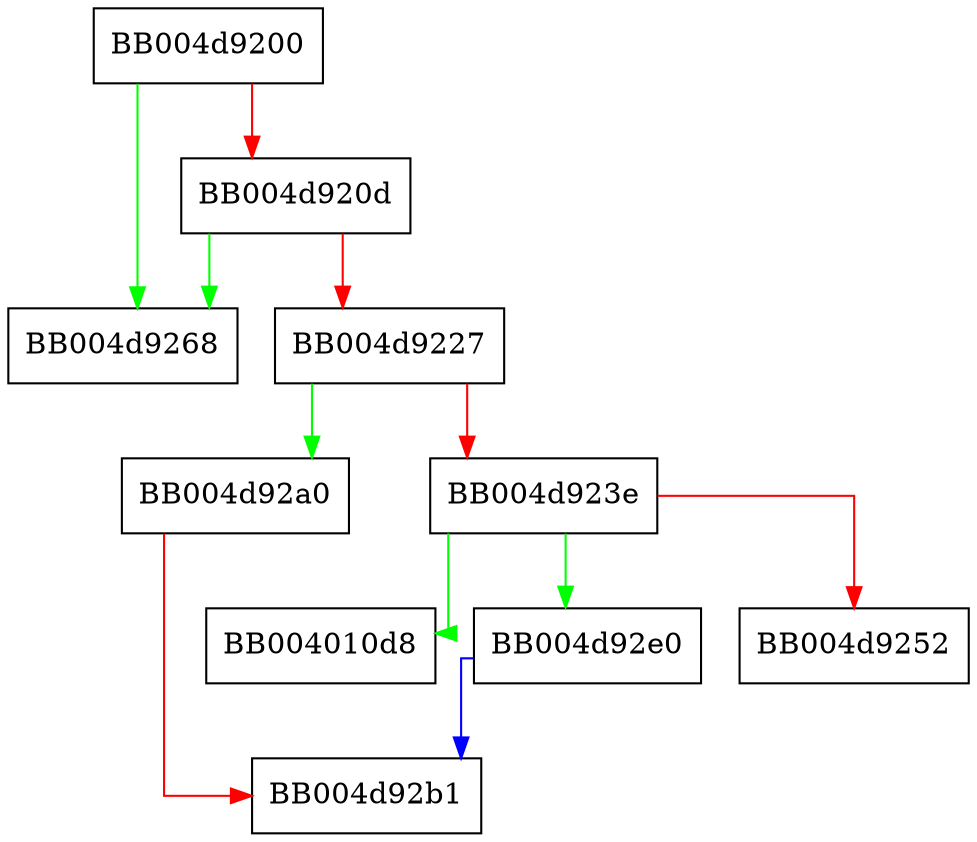digraph tls_parse_ctos_renegotiate {
  node [shape="box"];
  graph [splines=ortho];
  BB004d9200 -> BB004d9268 [color="green"];
  BB004d9200 -> BB004d920d [color="red"];
  BB004d920d -> BB004d9268 [color="green"];
  BB004d920d -> BB004d9227 [color="red"];
  BB004d9227 -> BB004d92a0 [color="green"];
  BB004d9227 -> BB004d923e [color="red"];
  BB004d923e -> BB004010d8 [color="green"];
  BB004d923e -> BB004d92e0 [color="green"];
  BB004d923e -> BB004d9252 [color="red"];
  BB004d92a0 -> BB004d92b1 [color="red"];
  BB004d92e0 -> BB004d92b1 [color="blue"];
}
